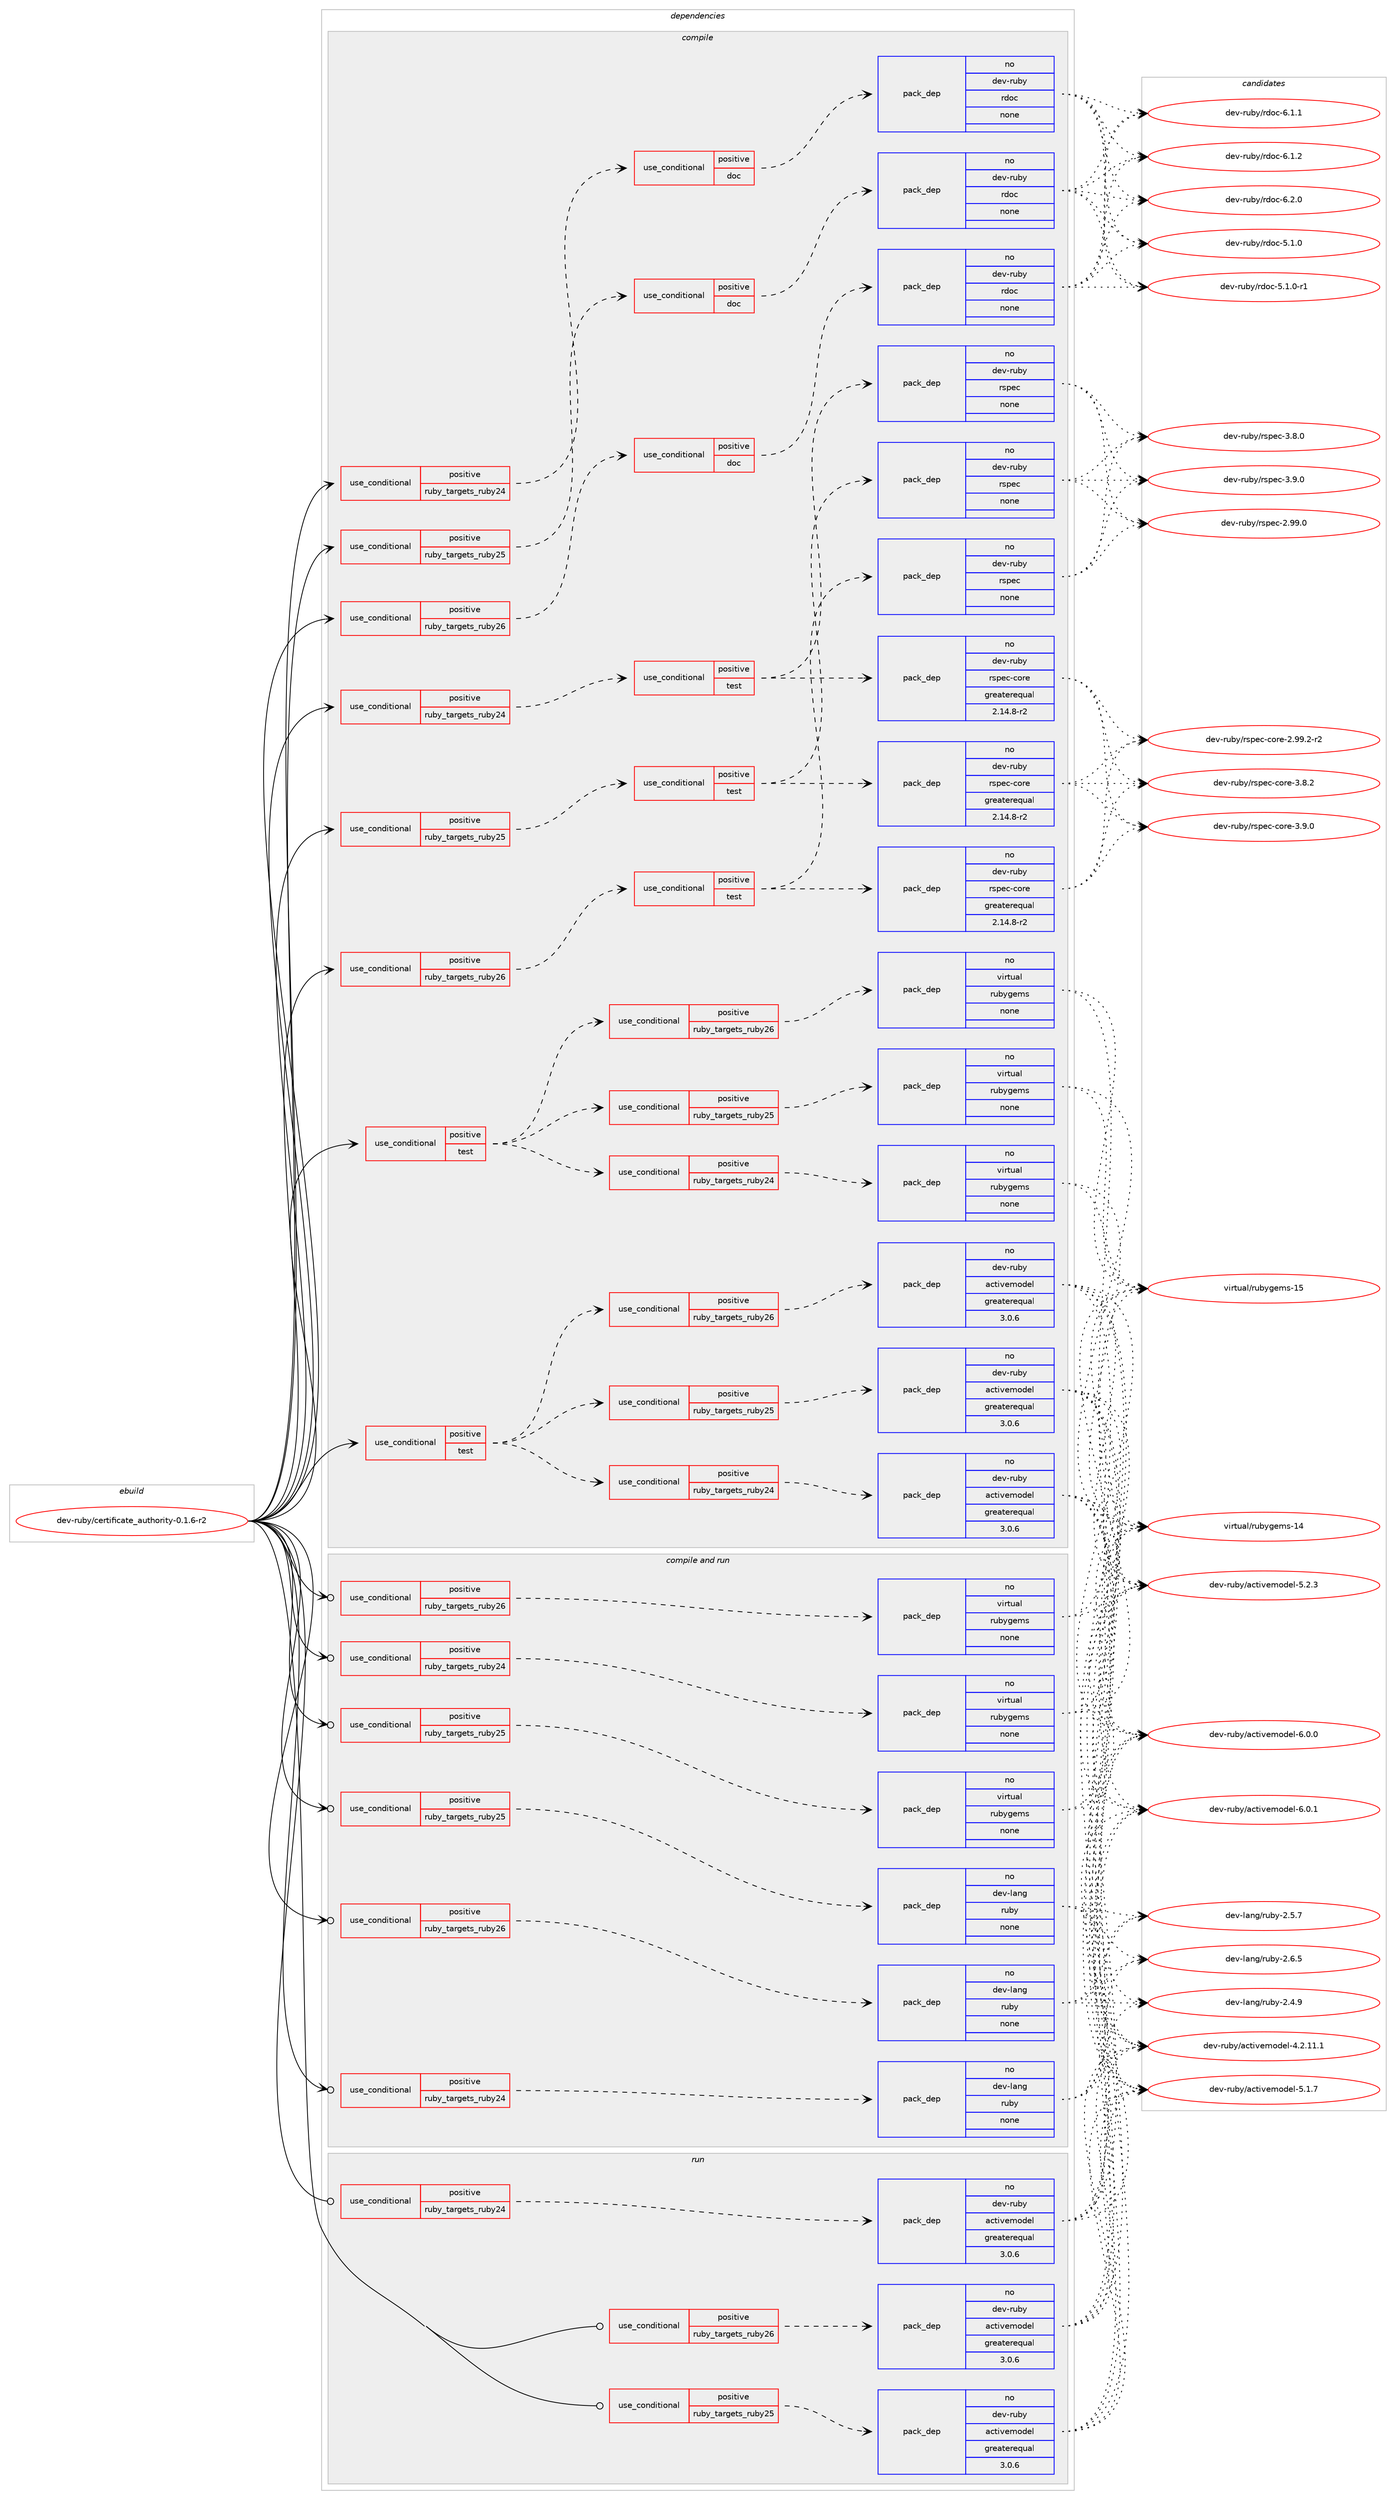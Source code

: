 digraph prolog {

# *************
# Graph options
# *************

newrank=true;
concentrate=true;
compound=true;
graph [rankdir=LR,fontname=Helvetica,fontsize=10,ranksep=1.5];#, ranksep=2.5, nodesep=0.2];
edge  [arrowhead=vee];
node  [fontname=Helvetica,fontsize=10];

# **********
# The ebuild
# **********

subgraph cluster_leftcol {
color=gray;
rank=same;
label=<<i>ebuild</i>>;
id [label="dev-ruby/certificate_authority-0.1.6-r2", color=red, width=4, href="../dev-ruby/certificate_authority-0.1.6-r2.svg"];
}

# ****************
# The dependencies
# ****************

subgraph cluster_midcol {
color=gray;
label=<<i>dependencies</i>>;
subgraph cluster_compile {
fillcolor="#eeeeee";
style=filled;
label=<<i>compile</i>>;
subgraph cond159992 {
dependency680842 [label=<<TABLE BORDER="0" CELLBORDER="1" CELLSPACING="0" CELLPADDING="4"><TR><TD ROWSPAN="3" CELLPADDING="10">use_conditional</TD></TR><TR><TD>positive</TD></TR><TR><TD>ruby_targets_ruby24</TD></TR></TABLE>>, shape=none, color=red];
subgraph cond159993 {
dependency680843 [label=<<TABLE BORDER="0" CELLBORDER="1" CELLSPACING="0" CELLPADDING="4"><TR><TD ROWSPAN="3" CELLPADDING="10">use_conditional</TD></TR><TR><TD>positive</TD></TR><TR><TD>doc</TD></TR></TABLE>>, shape=none, color=red];
subgraph pack508884 {
dependency680844 [label=<<TABLE BORDER="0" CELLBORDER="1" CELLSPACING="0" CELLPADDING="4" WIDTH="220"><TR><TD ROWSPAN="6" CELLPADDING="30">pack_dep</TD></TR><TR><TD WIDTH="110">no</TD></TR><TR><TD>dev-ruby</TD></TR><TR><TD>rdoc</TD></TR><TR><TD>none</TD></TR><TR><TD></TD></TR></TABLE>>, shape=none, color=blue];
}
dependency680843:e -> dependency680844:w [weight=20,style="dashed",arrowhead="vee"];
}
dependency680842:e -> dependency680843:w [weight=20,style="dashed",arrowhead="vee"];
}
id:e -> dependency680842:w [weight=20,style="solid",arrowhead="vee"];
subgraph cond159994 {
dependency680845 [label=<<TABLE BORDER="0" CELLBORDER="1" CELLSPACING="0" CELLPADDING="4"><TR><TD ROWSPAN="3" CELLPADDING="10">use_conditional</TD></TR><TR><TD>positive</TD></TR><TR><TD>ruby_targets_ruby24</TD></TR></TABLE>>, shape=none, color=red];
subgraph cond159995 {
dependency680846 [label=<<TABLE BORDER="0" CELLBORDER="1" CELLSPACING="0" CELLPADDING="4"><TR><TD ROWSPAN="3" CELLPADDING="10">use_conditional</TD></TR><TR><TD>positive</TD></TR><TR><TD>test</TD></TR></TABLE>>, shape=none, color=red];
subgraph pack508885 {
dependency680847 [label=<<TABLE BORDER="0" CELLBORDER="1" CELLSPACING="0" CELLPADDING="4" WIDTH="220"><TR><TD ROWSPAN="6" CELLPADDING="30">pack_dep</TD></TR><TR><TD WIDTH="110">no</TD></TR><TR><TD>dev-ruby</TD></TR><TR><TD>rspec</TD></TR><TR><TD>none</TD></TR><TR><TD></TD></TR></TABLE>>, shape=none, color=blue];
}
dependency680846:e -> dependency680847:w [weight=20,style="dashed",arrowhead="vee"];
subgraph pack508886 {
dependency680848 [label=<<TABLE BORDER="0" CELLBORDER="1" CELLSPACING="0" CELLPADDING="4" WIDTH="220"><TR><TD ROWSPAN="6" CELLPADDING="30">pack_dep</TD></TR><TR><TD WIDTH="110">no</TD></TR><TR><TD>dev-ruby</TD></TR><TR><TD>rspec-core</TD></TR><TR><TD>greaterequal</TD></TR><TR><TD>2.14.8-r2</TD></TR></TABLE>>, shape=none, color=blue];
}
dependency680846:e -> dependency680848:w [weight=20,style="dashed",arrowhead="vee"];
}
dependency680845:e -> dependency680846:w [weight=20,style="dashed",arrowhead="vee"];
}
id:e -> dependency680845:w [weight=20,style="solid",arrowhead="vee"];
subgraph cond159996 {
dependency680849 [label=<<TABLE BORDER="0" CELLBORDER="1" CELLSPACING="0" CELLPADDING="4"><TR><TD ROWSPAN="3" CELLPADDING="10">use_conditional</TD></TR><TR><TD>positive</TD></TR><TR><TD>ruby_targets_ruby25</TD></TR></TABLE>>, shape=none, color=red];
subgraph cond159997 {
dependency680850 [label=<<TABLE BORDER="0" CELLBORDER="1" CELLSPACING="0" CELLPADDING="4"><TR><TD ROWSPAN="3" CELLPADDING="10">use_conditional</TD></TR><TR><TD>positive</TD></TR><TR><TD>doc</TD></TR></TABLE>>, shape=none, color=red];
subgraph pack508887 {
dependency680851 [label=<<TABLE BORDER="0" CELLBORDER="1" CELLSPACING="0" CELLPADDING="4" WIDTH="220"><TR><TD ROWSPAN="6" CELLPADDING="30">pack_dep</TD></TR><TR><TD WIDTH="110">no</TD></TR><TR><TD>dev-ruby</TD></TR><TR><TD>rdoc</TD></TR><TR><TD>none</TD></TR><TR><TD></TD></TR></TABLE>>, shape=none, color=blue];
}
dependency680850:e -> dependency680851:w [weight=20,style="dashed",arrowhead="vee"];
}
dependency680849:e -> dependency680850:w [weight=20,style="dashed",arrowhead="vee"];
}
id:e -> dependency680849:w [weight=20,style="solid",arrowhead="vee"];
subgraph cond159998 {
dependency680852 [label=<<TABLE BORDER="0" CELLBORDER="1" CELLSPACING="0" CELLPADDING="4"><TR><TD ROWSPAN="3" CELLPADDING="10">use_conditional</TD></TR><TR><TD>positive</TD></TR><TR><TD>ruby_targets_ruby25</TD></TR></TABLE>>, shape=none, color=red];
subgraph cond159999 {
dependency680853 [label=<<TABLE BORDER="0" CELLBORDER="1" CELLSPACING="0" CELLPADDING="4"><TR><TD ROWSPAN="3" CELLPADDING="10">use_conditional</TD></TR><TR><TD>positive</TD></TR><TR><TD>test</TD></TR></TABLE>>, shape=none, color=red];
subgraph pack508888 {
dependency680854 [label=<<TABLE BORDER="0" CELLBORDER="1" CELLSPACING="0" CELLPADDING="4" WIDTH="220"><TR><TD ROWSPAN="6" CELLPADDING="30">pack_dep</TD></TR><TR><TD WIDTH="110">no</TD></TR><TR><TD>dev-ruby</TD></TR><TR><TD>rspec</TD></TR><TR><TD>none</TD></TR><TR><TD></TD></TR></TABLE>>, shape=none, color=blue];
}
dependency680853:e -> dependency680854:w [weight=20,style="dashed",arrowhead="vee"];
subgraph pack508889 {
dependency680855 [label=<<TABLE BORDER="0" CELLBORDER="1" CELLSPACING="0" CELLPADDING="4" WIDTH="220"><TR><TD ROWSPAN="6" CELLPADDING="30">pack_dep</TD></TR><TR><TD WIDTH="110">no</TD></TR><TR><TD>dev-ruby</TD></TR><TR><TD>rspec-core</TD></TR><TR><TD>greaterequal</TD></TR><TR><TD>2.14.8-r2</TD></TR></TABLE>>, shape=none, color=blue];
}
dependency680853:e -> dependency680855:w [weight=20,style="dashed",arrowhead="vee"];
}
dependency680852:e -> dependency680853:w [weight=20,style="dashed",arrowhead="vee"];
}
id:e -> dependency680852:w [weight=20,style="solid",arrowhead="vee"];
subgraph cond160000 {
dependency680856 [label=<<TABLE BORDER="0" CELLBORDER="1" CELLSPACING="0" CELLPADDING="4"><TR><TD ROWSPAN="3" CELLPADDING="10">use_conditional</TD></TR><TR><TD>positive</TD></TR><TR><TD>ruby_targets_ruby26</TD></TR></TABLE>>, shape=none, color=red];
subgraph cond160001 {
dependency680857 [label=<<TABLE BORDER="0" CELLBORDER="1" CELLSPACING="0" CELLPADDING="4"><TR><TD ROWSPAN="3" CELLPADDING="10">use_conditional</TD></TR><TR><TD>positive</TD></TR><TR><TD>doc</TD></TR></TABLE>>, shape=none, color=red];
subgraph pack508890 {
dependency680858 [label=<<TABLE BORDER="0" CELLBORDER="1" CELLSPACING="0" CELLPADDING="4" WIDTH="220"><TR><TD ROWSPAN="6" CELLPADDING="30">pack_dep</TD></TR><TR><TD WIDTH="110">no</TD></TR><TR><TD>dev-ruby</TD></TR><TR><TD>rdoc</TD></TR><TR><TD>none</TD></TR><TR><TD></TD></TR></TABLE>>, shape=none, color=blue];
}
dependency680857:e -> dependency680858:w [weight=20,style="dashed",arrowhead="vee"];
}
dependency680856:e -> dependency680857:w [weight=20,style="dashed",arrowhead="vee"];
}
id:e -> dependency680856:w [weight=20,style="solid",arrowhead="vee"];
subgraph cond160002 {
dependency680859 [label=<<TABLE BORDER="0" CELLBORDER="1" CELLSPACING="0" CELLPADDING="4"><TR><TD ROWSPAN="3" CELLPADDING="10">use_conditional</TD></TR><TR><TD>positive</TD></TR><TR><TD>ruby_targets_ruby26</TD></TR></TABLE>>, shape=none, color=red];
subgraph cond160003 {
dependency680860 [label=<<TABLE BORDER="0" CELLBORDER="1" CELLSPACING="0" CELLPADDING="4"><TR><TD ROWSPAN="3" CELLPADDING="10">use_conditional</TD></TR><TR><TD>positive</TD></TR><TR><TD>test</TD></TR></TABLE>>, shape=none, color=red];
subgraph pack508891 {
dependency680861 [label=<<TABLE BORDER="0" CELLBORDER="1" CELLSPACING="0" CELLPADDING="4" WIDTH="220"><TR><TD ROWSPAN="6" CELLPADDING="30">pack_dep</TD></TR><TR><TD WIDTH="110">no</TD></TR><TR><TD>dev-ruby</TD></TR><TR><TD>rspec</TD></TR><TR><TD>none</TD></TR><TR><TD></TD></TR></TABLE>>, shape=none, color=blue];
}
dependency680860:e -> dependency680861:w [weight=20,style="dashed",arrowhead="vee"];
subgraph pack508892 {
dependency680862 [label=<<TABLE BORDER="0" CELLBORDER="1" CELLSPACING="0" CELLPADDING="4" WIDTH="220"><TR><TD ROWSPAN="6" CELLPADDING="30">pack_dep</TD></TR><TR><TD WIDTH="110">no</TD></TR><TR><TD>dev-ruby</TD></TR><TR><TD>rspec-core</TD></TR><TR><TD>greaterequal</TD></TR><TR><TD>2.14.8-r2</TD></TR></TABLE>>, shape=none, color=blue];
}
dependency680860:e -> dependency680862:w [weight=20,style="dashed",arrowhead="vee"];
}
dependency680859:e -> dependency680860:w [weight=20,style="dashed",arrowhead="vee"];
}
id:e -> dependency680859:w [weight=20,style="solid",arrowhead="vee"];
subgraph cond160004 {
dependency680863 [label=<<TABLE BORDER="0" CELLBORDER="1" CELLSPACING="0" CELLPADDING="4"><TR><TD ROWSPAN="3" CELLPADDING="10">use_conditional</TD></TR><TR><TD>positive</TD></TR><TR><TD>test</TD></TR></TABLE>>, shape=none, color=red];
subgraph cond160005 {
dependency680864 [label=<<TABLE BORDER="0" CELLBORDER="1" CELLSPACING="0" CELLPADDING="4"><TR><TD ROWSPAN="3" CELLPADDING="10">use_conditional</TD></TR><TR><TD>positive</TD></TR><TR><TD>ruby_targets_ruby24</TD></TR></TABLE>>, shape=none, color=red];
subgraph pack508893 {
dependency680865 [label=<<TABLE BORDER="0" CELLBORDER="1" CELLSPACING="0" CELLPADDING="4" WIDTH="220"><TR><TD ROWSPAN="6" CELLPADDING="30">pack_dep</TD></TR><TR><TD WIDTH="110">no</TD></TR><TR><TD>dev-ruby</TD></TR><TR><TD>activemodel</TD></TR><TR><TD>greaterequal</TD></TR><TR><TD>3.0.6</TD></TR></TABLE>>, shape=none, color=blue];
}
dependency680864:e -> dependency680865:w [weight=20,style="dashed",arrowhead="vee"];
}
dependency680863:e -> dependency680864:w [weight=20,style="dashed",arrowhead="vee"];
subgraph cond160006 {
dependency680866 [label=<<TABLE BORDER="0" CELLBORDER="1" CELLSPACING="0" CELLPADDING="4"><TR><TD ROWSPAN="3" CELLPADDING="10">use_conditional</TD></TR><TR><TD>positive</TD></TR><TR><TD>ruby_targets_ruby25</TD></TR></TABLE>>, shape=none, color=red];
subgraph pack508894 {
dependency680867 [label=<<TABLE BORDER="0" CELLBORDER="1" CELLSPACING="0" CELLPADDING="4" WIDTH="220"><TR><TD ROWSPAN="6" CELLPADDING="30">pack_dep</TD></TR><TR><TD WIDTH="110">no</TD></TR><TR><TD>dev-ruby</TD></TR><TR><TD>activemodel</TD></TR><TR><TD>greaterequal</TD></TR><TR><TD>3.0.6</TD></TR></TABLE>>, shape=none, color=blue];
}
dependency680866:e -> dependency680867:w [weight=20,style="dashed",arrowhead="vee"];
}
dependency680863:e -> dependency680866:w [weight=20,style="dashed",arrowhead="vee"];
subgraph cond160007 {
dependency680868 [label=<<TABLE BORDER="0" CELLBORDER="1" CELLSPACING="0" CELLPADDING="4"><TR><TD ROWSPAN="3" CELLPADDING="10">use_conditional</TD></TR><TR><TD>positive</TD></TR><TR><TD>ruby_targets_ruby26</TD></TR></TABLE>>, shape=none, color=red];
subgraph pack508895 {
dependency680869 [label=<<TABLE BORDER="0" CELLBORDER="1" CELLSPACING="0" CELLPADDING="4" WIDTH="220"><TR><TD ROWSPAN="6" CELLPADDING="30">pack_dep</TD></TR><TR><TD WIDTH="110">no</TD></TR><TR><TD>dev-ruby</TD></TR><TR><TD>activemodel</TD></TR><TR><TD>greaterequal</TD></TR><TR><TD>3.0.6</TD></TR></TABLE>>, shape=none, color=blue];
}
dependency680868:e -> dependency680869:w [weight=20,style="dashed",arrowhead="vee"];
}
dependency680863:e -> dependency680868:w [weight=20,style="dashed",arrowhead="vee"];
}
id:e -> dependency680863:w [weight=20,style="solid",arrowhead="vee"];
subgraph cond160008 {
dependency680870 [label=<<TABLE BORDER="0" CELLBORDER="1" CELLSPACING="0" CELLPADDING="4"><TR><TD ROWSPAN="3" CELLPADDING="10">use_conditional</TD></TR><TR><TD>positive</TD></TR><TR><TD>test</TD></TR></TABLE>>, shape=none, color=red];
subgraph cond160009 {
dependency680871 [label=<<TABLE BORDER="0" CELLBORDER="1" CELLSPACING="0" CELLPADDING="4"><TR><TD ROWSPAN="3" CELLPADDING="10">use_conditional</TD></TR><TR><TD>positive</TD></TR><TR><TD>ruby_targets_ruby24</TD></TR></TABLE>>, shape=none, color=red];
subgraph pack508896 {
dependency680872 [label=<<TABLE BORDER="0" CELLBORDER="1" CELLSPACING="0" CELLPADDING="4" WIDTH="220"><TR><TD ROWSPAN="6" CELLPADDING="30">pack_dep</TD></TR><TR><TD WIDTH="110">no</TD></TR><TR><TD>virtual</TD></TR><TR><TD>rubygems</TD></TR><TR><TD>none</TD></TR><TR><TD></TD></TR></TABLE>>, shape=none, color=blue];
}
dependency680871:e -> dependency680872:w [weight=20,style="dashed",arrowhead="vee"];
}
dependency680870:e -> dependency680871:w [weight=20,style="dashed",arrowhead="vee"];
subgraph cond160010 {
dependency680873 [label=<<TABLE BORDER="0" CELLBORDER="1" CELLSPACING="0" CELLPADDING="4"><TR><TD ROWSPAN="3" CELLPADDING="10">use_conditional</TD></TR><TR><TD>positive</TD></TR><TR><TD>ruby_targets_ruby25</TD></TR></TABLE>>, shape=none, color=red];
subgraph pack508897 {
dependency680874 [label=<<TABLE BORDER="0" CELLBORDER="1" CELLSPACING="0" CELLPADDING="4" WIDTH="220"><TR><TD ROWSPAN="6" CELLPADDING="30">pack_dep</TD></TR><TR><TD WIDTH="110">no</TD></TR><TR><TD>virtual</TD></TR><TR><TD>rubygems</TD></TR><TR><TD>none</TD></TR><TR><TD></TD></TR></TABLE>>, shape=none, color=blue];
}
dependency680873:e -> dependency680874:w [weight=20,style="dashed",arrowhead="vee"];
}
dependency680870:e -> dependency680873:w [weight=20,style="dashed",arrowhead="vee"];
subgraph cond160011 {
dependency680875 [label=<<TABLE BORDER="0" CELLBORDER="1" CELLSPACING="0" CELLPADDING="4"><TR><TD ROWSPAN="3" CELLPADDING="10">use_conditional</TD></TR><TR><TD>positive</TD></TR><TR><TD>ruby_targets_ruby26</TD></TR></TABLE>>, shape=none, color=red];
subgraph pack508898 {
dependency680876 [label=<<TABLE BORDER="0" CELLBORDER="1" CELLSPACING="0" CELLPADDING="4" WIDTH="220"><TR><TD ROWSPAN="6" CELLPADDING="30">pack_dep</TD></TR><TR><TD WIDTH="110">no</TD></TR><TR><TD>virtual</TD></TR><TR><TD>rubygems</TD></TR><TR><TD>none</TD></TR><TR><TD></TD></TR></TABLE>>, shape=none, color=blue];
}
dependency680875:e -> dependency680876:w [weight=20,style="dashed",arrowhead="vee"];
}
dependency680870:e -> dependency680875:w [weight=20,style="dashed",arrowhead="vee"];
}
id:e -> dependency680870:w [weight=20,style="solid",arrowhead="vee"];
}
subgraph cluster_compileandrun {
fillcolor="#eeeeee";
style=filled;
label=<<i>compile and run</i>>;
subgraph cond160012 {
dependency680877 [label=<<TABLE BORDER="0" CELLBORDER="1" CELLSPACING="0" CELLPADDING="4"><TR><TD ROWSPAN="3" CELLPADDING="10">use_conditional</TD></TR><TR><TD>positive</TD></TR><TR><TD>ruby_targets_ruby24</TD></TR></TABLE>>, shape=none, color=red];
subgraph pack508899 {
dependency680878 [label=<<TABLE BORDER="0" CELLBORDER="1" CELLSPACING="0" CELLPADDING="4" WIDTH="220"><TR><TD ROWSPAN="6" CELLPADDING="30">pack_dep</TD></TR><TR><TD WIDTH="110">no</TD></TR><TR><TD>dev-lang</TD></TR><TR><TD>ruby</TD></TR><TR><TD>none</TD></TR><TR><TD></TD></TR></TABLE>>, shape=none, color=blue];
}
dependency680877:e -> dependency680878:w [weight=20,style="dashed",arrowhead="vee"];
}
id:e -> dependency680877:w [weight=20,style="solid",arrowhead="odotvee"];
subgraph cond160013 {
dependency680879 [label=<<TABLE BORDER="0" CELLBORDER="1" CELLSPACING="0" CELLPADDING="4"><TR><TD ROWSPAN="3" CELLPADDING="10">use_conditional</TD></TR><TR><TD>positive</TD></TR><TR><TD>ruby_targets_ruby24</TD></TR></TABLE>>, shape=none, color=red];
subgraph pack508900 {
dependency680880 [label=<<TABLE BORDER="0" CELLBORDER="1" CELLSPACING="0" CELLPADDING="4" WIDTH="220"><TR><TD ROWSPAN="6" CELLPADDING="30">pack_dep</TD></TR><TR><TD WIDTH="110">no</TD></TR><TR><TD>virtual</TD></TR><TR><TD>rubygems</TD></TR><TR><TD>none</TD></TR><TR><TD></TD></TR></TABLE>>, shape=none, color=blue];
}
dependency680879:e -> dependency680880:w [weight=20,style="dashed",arrowhead="vee"];
}
id:e -> dependency680879:w [weight=20,style="solid",arrowhead="odotvee"];
subgraph cond160014 {
dependency680881 [label=<<TABLE BORDER="0" CELLBORDER="1" CELLSPACING="0" CELLPADDING="4"><TR><TD ROWSPAN="3" CELLPADDING="10">use_conditional</TD></TR><TR><TD>positive</TD></TR><TR><TD>ruby_targets_ruby25</TD></TR></TABLE>>, shape=none, color=red];
subgraph pack508901 {
dependency680882 [label=<<TABLE BORDER="0" CELLBORDER="1" CELLSPACING="0" CELLPADDING="4" WIDTH="220"><TR><TD ROWSPAN="6" CELLPADDING="30">pack_dep</TD></TR><TR><TD WIDTH="110">no</TD></TR><TR><TD>dev-lang</TD></TR><TR><TD>ruby</TD></TR><TR><TD>none</TD></TR><TR><TD></TD></TR></TABLE>>, shape=none, color=blue];
}
dependency680881:e -> dependency680882:w [weight=20,style="dashed",arrowhead="vee"];
}
id:e -> dependency680881:w [weight=20,style="solid",arrowhead="odotvee"];
subgraph cond160015 {
dependency680883 [label=<<TABLE BORDER="0" CELLBORDER="1" CELLSPACING="0" CELLPADDING="4"><TR><TD ROWSPAN="3" CELLPADDING="10">use_conditional</TD></TR><TR><TD>positive</TD></TR><TR><TD>ruby_targets_ruby25</TD></TR></TABLE>>, shape=none, color=red];
subgraph pack508902 {
dependency680884 [label=<<TABLE BORDER="0" CELLBORDER="1" CELLSPACING="0" CELLPADDING="4" WIDTH="220"><TR><TD ROWSPAN="6" CELLPADDING="30">pack_dep</TD></TR><TR><TD WIDTH="110">no</TD></TR><TR><TD>virtual</TD></TR><TR><TD>rubygems</TD></TR><TR><TD>none</TD></TR><TR><TD></TD></TR></TABLE>>, shape=none, color=blue];
}
dependency680883:e -> dependency680884:w [weight=20,style="dashed",arrowhead="vee"];
}
id:e -> dependency680883:w [weight=20,style="solid",arrowhead="odotvee"];
subgraph cond160016 {
dependency680885 [label=<<TABLE BORDER="0" CELLBORDER="1" CELLSPACING="0" CELLPADDING="4"><TR><TD ROWSPAN="3" CELLPADDING="10">use_conditional</TD></TR><TR><TD>positive</TD></TR><TR><TD>ruby_targets_ruby26</TD></TR></TABLE>>, shape=none, color=red];
subgraph pack508903 {
dependency680886 [label=<<TABLE BORDER="0" CELLBORDER="1" CELLSPACING="0" CELLPADDING="4" WIDTH="220"><TR><TD ROWSPAN="6" CELLPADDING="30">pack_dep</TD></TR><TR><TD WIDTH="110">no</TD></TR><TR><TD>dev-lang</TD></TR><TR><TD>ruby</TD></TR><TR><TD>none</TD></TR><TR><TD></TD></TR></TABLE>>, shape=none, color=blue];
}
dependency680885:e -> dependency680886:w [weight=20,style="dashed",arrowhead="vee"];
}
id:e -> dependency680885:w [weight=20,style="solid",arrowhead="odotvee"];
subgraph cond160017 {
dependency680887 [label=<<TABLE BORDER="0" CELLBORDER="1" CELLSPACING="0" CELLPADDING="4"><TR><TD ROWSPAN="3" CELLPADDING="10">use_conditional</TD></TR><TR><TD>positive</TD></TR><TR><TD>ruby_targets_ruby26</TD></TR></TABLE>>, shape=none, color=red];
subgraph pack508904 {
dependency680888 [label=<<TABLE BORDER="0" CELLBORDER="1" CELLSPACING="0" CELLPADDING="4" WIDTH="220"><TR><TD ROWSPAN="6" CELLPADDING="30">pack_dep</TD></TR><TR><TD WIDTH="110">no</TD></TR><TR><TD>virtual</TD></TR><TR><TD>rubygems</TD></TR><TR><TD>none</TD></TR><TR><TD></TD></TR></TABLE>>, shape=none, color=blue];
}
dependency680887:e -> dependency680888:w [weight=20,style="dashed",arrowhead="vee"];
}
id:e -> dependency680887:w [weight=20,style="solid",arrowhead="odotvee"];
}
subgraph cluster_run {
fillcolor="#eeeeee";
style=filled;
label=<<i>run</i>>;
subgraph cond160018 {
dependency680889 [label=<<TABLE BORDER="0" CELLBORDER="1" CELLSPACING="0" CELLPADDING="4"><TR><TD ROWSPAN="3" CELLPADDING="10">use_conditional</TD></TR><TR><TD>positive</TD></TR><TR><TD>ruby_targets_ruby24</TD></TR></TABLE>>, shape=none, color=red];
subgraph pack508905 {
dependency680890 [label=<<TABLE BORDER="0" CELLBORDER="1" CELLSPACING="0" CELLPADDING="4" WIDTH="220"><TR><TD ROWSPAN="6" CELLPADDING="30">pack_dep</TD></TR><TR><TD WIDTH="110">no</TD></TR><TR><TD>dev-ruby</TD></TR><TR><TD>activemodel</TD></TR><TR><TD>greaterequal</TD></TR><TR><TD>3.0.6</TD></TR></TABLE>>, shape=none, color=blue];
}
dependency680889:e -> dependency680890:w [weight=20,style="dashed",arrowhead="vee"];
}
id:e -> dependency680889:w [weight=20,style="solid",arrowhead="odot"];
subgraph cond160019 {
dependency680891 [label=<<TABLE BORDER="0" CELLBORDER="1" CELLSPACING="0" CELLPADDING="4"><TR><TD ROWSPAN="3" CELLPADDING="10">use_conditional</TD></TR><TR><TD>positive</TD></TR><TR><TD>ruby_targets_ruby25</TD></TR></TABLE>>, shape=none, color=red];
subgraph pack508906 {
dependency680892 [label=<<TABLE BORDER="0" CELLBORDER="1" CELLSPACING="0" CELLPADDING="4" WIDTH="220"><TR><TD ROWSPAN="6" CELLPADDING="30">pack_dep</TD></TR><TR><TD WIDTH="110">no</TD></TR><TR><TD>dev-ruby</TD></TR><TR><TD>activemodel</TD></TR><TR><TD>greaterequal</TD></TR><TR><TD>3.0.6</TD></TR></TABLE>>, shape=none, color=blue];
}
dependency680891:e -> dependency680892:w [weight=20,style="dashed",arrowhead="vee"];
}
id:e -> dependency680891:w [weight=20,style="solid",arrowhead="odot"];
subgraph cond160020 {
dependency680893 [label=<<TABLE BORDER="0" CELLBORDER="1" CELLSPACING="0" CELLPADDING="4"><TR><TD ROWSPAN="3" CELLPADDING="10">use_conditional</TD></TR><TR><TD>positive</TD></TR><TR><TD>ruby_targets_ruby26</TD></TR></TABLE>>, shape=none, color=red];
subgraph pack508907 {
dependency680894 [label=<<TABLE BORDER="0" CELLBORDER="1" CELLSPACING="0" CELLPADDING="4" WIDTH="220"><TR><TD ROWSPAN="6" CELLPADDING="30">pack_dep</TD></TR><TR><TD WIDTH="110">no</TD></TR><TR><TD>dev-ruby</TD></TR><TR><TD>activemodel</TD></TR><TR><TD>greaterequal</TD></TR><TR><TD>3.0.6</TD></TR></TABLE>>, shape=none, color=blue];
}
dependency680893:e -> dependency680894:w [weight=20,style="dashed",arrowhead="vee"];
}
id:e -> dependency680893:w [weight=20,style="solid",arrowhead="odot"];
}
}

# **************
# The candidates
# **************

subgraph cluster_choices {
rank=same;
color=gray;
label=<<i>candidates</i>>;

subgraph choice508884 {
color=black;
nodesep=1;
choice10010111845114117981214711410011199455346494648 [label="dev-ruby/rdoc-5.1.0", color=red, width=4,href="../dev-ruby/rdoc-5.1.0.svg"];
choice100101118451141179812147114100111994553464946484511449 [label="dev-ruby/rdoc-5.1.0-r1", color=red, width=4,href="../dev-ruby/rdoc-5.1.0-r1.svg"];
choice10010111845114117981214711410011199455446494649 [label="dev-ruby/rdoc-6.1.1", color=red, width=4,href="../dev-ruby/rdoc-6.1.1.svg"];
choice10010111845114117981214711410011199455446494650 [label="dev-ruby/rdoc-6.1.2", color=red, width=4,href="../dev-ruby/rdoc-6.1.2.svg"];
choice10010111845114117981214711410011199455446504648 [label="dev-ruby/rdoc-6.2.0", color=red, width=4,href="../dev-ruby/rdoc-6.2.0.svg"];
dependency680844:e -> choice10010111845114117981214711410011199455346494648:w [style=dotted,weight="100"];
dependency680844:e -> choice100101118451141179812147114100111994553464946484511449:w [style=dotted,weight="100"];
dependency680844:e -> choice10010111845114117981214711410011199455446494649:w [style=dotted,weight="100"];
dependency680844:e -> choice10010111845114117981214711410011199455446494650:w [style=dotted,weight="100"];
dependency680844:e -> choice10010111845114117981214711410011199455446504648:w [style=dotted,weight="100"];
}
subgraph choice508885 {
color=black;
nodesep=1;
choice1001011184511411798121471141151121019945504657574648 [label="dev-ruby/rspec-2.99.0", color=red, width=4,href="../dev-ruby/rspec-2.99.0.svg"];
choice10010111845114117981214711411511210199455146564648 [label="dev-ruby/rspec-3.8.0", color=red, width=4,href="../dev-ruby/rspec-3.8.0.svg"];
choice10010111845114117981214711411511210199455146574648 [label="dev-ruby/rspec-3.9.0", color=red, width=4,href="../dev-ruby/rspec-3.9.0.svg"];
dependency680847:e -> choice1001011184511411798121471141151121019945504657574648:w [style=dotted,weight="100"];
dependency680847:e -> choice10010111845114117981214711411511210199455146564648:w [style=dotted,weight="100"];
dependency680847:e -> choice10010111845114117981214711411511210199455146574648:w [style=dotted,weight="100"];
}
subgraph choice508886 {
color=black;
nodesep=1;
choice100101118451141179812147114115112101994599111114101455046575746504511450 [label="dev-ruby/rspec-core-2.99.2-r2", color=red, width=4,href="../dev-ruby/rspec-core-2.99.2-r2.svg"];
choice100101118451141179812147114115112101994599111114101455146564650 [label="dev-ruby/rspec-core-3.8.2", color=red, width=4,href="../dev-ruby/rspec-core-3.8.2.svg"];
choice100101118451141179812147114115112101994599111114101455146574648 [label="dev-ruby/rspec-core-3.9.0", color=red, width=4,href="../dev-ruby/rspec-core-3.9.0.svg"];
dependency680848:e -> choice100101118451141179812147114115112101994599111114101455046575746504511450:w [style=dotted,weight="100"];
dependency680848:e -> choice100101118451141179812147114115112101994599111114101455146564650:w [style=dotted,weight="100"];
dependency680848:e -> choice100101118451141179812147114115112101994599111114101455146574648:w [style=dotted,weight="100"];
}
subgraph choice508887 {
color=black;
nodesep=1;
choice10010111845114117981214711410011199455346494648 [label="dev-ruby/rdoc-5.1.0", color=red, width=4,href="../dev-ruby/rdoc-5.1.0.svg"];
choice100101118451141179812147114100111994553464946484511449 [label="dev-ruby/rdoc-5.1.0-r1", color=red, width=4,href="../dev-ruby/rdoc-5.1.0-r1.svg"];
choice10010111845114117981214711410011199455446494649 [label="dev-ruby/rdoc-6.1.1", color=red, width=4,href="../dev-ruby/rdoc-6.1.1.svg"];
choice10010111845114117981214711410011199455446494650 [label="dev-ruby/rdoc-6.1.2", color=red, width=4,href="../dev-ruby/rdoc-6.1.2.svg"];
choice10010111845114117981214711410011199455446504648 [label="dev-ruby/rdoc-6.2.0", color=red, width=4,href="../dev-ruby/rdoc-6.2.0.svg"];
dependency680851:e -> choice10010111845114117981214711410011199455346494648:w [style=dotted,weight="100"];
dependency680851:e -> choice100101118451141179812147114100111994553464946484511449:w [style=dotted,weight="100"];
dependency680851:e -> choice10010111845114117981214711410011199455446494649:w [style=dotted,weight="100"];
dependency680851:e -> choice10010111845114117981214711410011199455446494650:w [style=dotted,weight="100"];
dependency680851:e -> choice10010111845114117981214711410011199455446504648:w [style=dotted,weight="100"];
}
subgraph choice508888 {
color=black;
nodesep=1;
choice1001011184511411798121471141151121019945504657574648 [label="dev-ruby/rspec-2.99.0", color=red, width=4,href="../dev-ruby/rspec-2.99.0.svg"];
choice10010111845114117981214711411511210199455146564648 [label="dev-ruby/rspec-3.8.0", color=red, width=4,href="../dev-ruby/rspec-3.8.0.svg"];
choice10010111845114117981214711411511210199455146574648 [label="dev-ruby/rspec-3.9.0", color=red, width=4,href="../dev-ruby/rspec-3.9.0.svg"];
dependency680854:e -> choice1001011184511411798121471141151121019945504657574648:w [style=dotted,weight="100"];
dependency680854:e -> choice10010111845114117981214711411511210199455146564648:w [style=dotted,weight="100"];
dependency680854:e -> choice10010111845114117981214711411511210199455146574648:w [style=dotted,weight="100"];
}
subgraph choice508889 {
color=black;
nodesep=1;
choice100101118451141179812147114115112101994599111114101455046575746504511450 [label="dev-ruby/rspec-core-2.99.2-r2", color=red, width=4,href="../dev-ruby/rspec-core-2.99.2-r2.svg"];
choice100101118451141179812147114115112101994599111114101455146564650 [label="dev-ruby/rspec-core-3.8.2", color=red, width=4,href="../dev-ruby/rspec-core-3.8.2.svg"];
choice100101118451141179812147114115112101994599111114101455146574648 [label="dev-ruby/rspec-core-3.9.0", color=red, width=4,href="../dev-ruby/rspec-core-3.9.0.svg"];
dependency680855:e -> choice100101118451141179812147114115112101994599111114101455046575746504511450:w [style=dotted,weight="100"];
dependency680855:e -> choice100101118451141179812147114115112101994599111114101455146564650:w [style=dotted,weight="100"];
dependency680855:e -> choice100101118451141179812147114115112101994599111114101455146574648:w [style=dotted,weight="100"];
}
subgraph choice508890 {
color=black;
nodesep=1;
choice10010111845114117981214711410011199455346494648 [label="dev-ruby/rdoc-5.1.0", color=red, width=4,href="../dev-ruby/rdoc-5.1.0.svg"];
choice100101118451141179812147114100111994553464946484511449 [label="dev-ruby/rdoc-5.1.0-r1", color=red, width=4,href="../dev-ruby/rdoc-5.1.0-r1.svg"];
choice10010111845114117981214711410011199455446494649 [label="dev-ruby/rdoc-6.1.1", color=red, width=4,href="../dev-ruby/rdoc-6.1.1.svg"];
choice10010111845114117981214711410011199455446494650 [label="dev-ruby/rdoc-6.1.2", color=red, width=4,href="../dev-ruby/rdoc-6.1.2.svg"];
choice10010111845114117981214711410011199455446504648 [label="dev-ruby/rdoc-6.2.0", color=red, width=4,href="../dev-ruby/rdoc-6.2.0.svg"];
dependency680858:e -> choice10010111845114117981214711410011199455346494648:w [style=dotted,weight="100"];
dependency680858:e -> choice100101118451141179812147114100111994553464946484511449:w [style=dotted,weight="100"];
dependency680858:e -> choice10010111845114117981214711410011199455446494649:w [style=dotted,weight="100"];
dependency680858:e -> choice10010111845114117981214711410011199455446494650:w [style=dotted,weight="100"];
dependency680858:e -> choice10010111845114117981214711410011199455446504648:w [style=dotted,weight="100"];
}
subgraph choice508891 {
color=black;
nodesep=1;
choice1001011184511411798121471141151121019945504657574648 [label="dev-ruby/rspec-2.99.0", color=red, width=4,href="../dev-ruby/rspec-2.99.0.svg"];
choice10010111845114117981214711411511210199455146564648 [label="dev-ruby/rspec-3.8.0", color=red, width=4,href="../dev-ruby/rspec-3.8.0.svg"];
choice10010111845114117981214711411511210199455146574648 [label="dev-ruby/rspec-3.9.0", color=red, width=4,href="../dev-ruby/rspec-3.9.0.svg"];
dependency680861:e -> choice1001011184511411798121471141151121019945504657574648:w [style=dotted,weight="100"];
dependency680861:e -> choice10010111845114117981214711411511210199455146564648:w [style=dotted,weight="100"];
dependency680861:e -> choice10010111845114117981214711411511210199455146574648:w [style=dotted,weight="100"];
}
subgraph choice508892 {
color=black;
nodesep=1;
choice100101118451141179812147114115112101994599111114101455046575746504511450 [label="dev-ruby/rspec-core-2.99.2-r2", color=red, width=4,href="../dev-ruby/rspec-core-2.99.2-r2.svg"];
choice100101118451141179812147114115112101994599111114101455146564650 [label="dev-ruby/rspec-core-3.8.2", color=red, width=4,href="../dev-ruby/rspec-core-3.8.2.svg"];
choice100101118451141179812147114115112101994599111114101455146574648 [label="dev-ruby/rspec-core-3.9.0", color=red, width=4,href="../dev-ruby/rspec-core-3.9.0.svg"];
dependency680862:e -> choice100101118451141179812147114115112101994599111114101455046575746504511450:w [style=dotted,weight="100"];
dependency680862:e -> choice100101118451141179812147114115112101994599111114101455146564650:w [style=dotted,weight="100"];
dependency680862:e -> choice100101118451141179812147114115112101994599111114101455146574648:w [style=dotted,weight="100"];
}
subgraph choice508893 {
color=black;
nodesep=1;
choice1001011184511411798121479799116105118101109111100101108455246504649494649 [label="dev-ruby/activemodel-4.2.11.1", color=red, width=4,href="../dev-ruby/activemodel-4.2.11.1.svg"];
choice1001011184511411798121479799116105118101109111100101108455346494655 [label="dev-ruby/activemodel-5.1.7", color=red, width=4,href="../dev-ruby/activemodel-5.1.7.svg"];
choice1001011184511411798121479799116105118101109111100101108455346504651 [label="dev-ruby/activemodel-5.2.3", color=red, width=4,href="../dev-ruby/activemodel-5.2.3.svg"];
choice1001011184511411798121479799116105118101109111100101108455446484648 [label="dev-ruby/activemodel-6.0.0", color=red, width=4,href="../dev-ruby/activemodel-6.0.0.svg"];
choice1001011184511411798121479799116105118101109111100101108455446484649 [label="dev-ruby/activemodel-6.0.1", color=red, width=4,href="../dev-ruby/activemodel-6.0.1.svg"];
dependency680865:e -> choice1001011184511411798121479799116105118101109111100101108455246504649494649:w [style=dotted,weight="100"];
dependency680865:e -> choice1001011184511411798121479799116105118101109111100101108455346494655:w [style=dotted,weight="100"];
dependency680865:e -> choice1001011184511411798121479799116105118101109111100101108455346504651:w [style=dotted,weight="100"];
dependency680865:e -> choice1001011184511411798121479799116105118101109111100101108455446484648:w [style=dotted,weight="100"];
dependency680865:e -> choice1001011184511411798121479799116105118101109111100101108455446484649:w [style=dotted,weight="100"];
}
subgraph choice508894 {
color=black;
nodesep=1;
choice1001011184511411798121479799116105118101109111100101108455246504649494649 [label="dev-ruby/activemodel-4.2.11.1", color=red, width=4,href="../dev-ruby/activemodel-4.2.11.1.svg"];
choice1001011184511411798121479799116105118101109111100101108455346494655 [label="dev-ruby/activemodel-5.1.7", color=red, width=4,href="../dev-ruby/activemodel-5.1.7.svg"];
choice1001011184511411798121479799116105118101109111100101108455346504651 [label="dev-ruby/activemodel-5.2.3", color=red, width=4,href="../dev-ruby/activemodel-5.2.3.svg"];
choice1001011184511411798121479799116105118101109111100101108455446484648 [label="dev-ruby/activemodel-6.0.0", color=red, width=4,href="../dev-ruby/activemodel-6.0.0.svg"];
choice1001011184511411798121479799116105118101109111100101108455446484649 [label="dev-ruby/activemodel-6.0.1", color=red, width=4,href="../dev-ruby/activemodel-6.0.1.svg"];
dependency680867:e -> choice1001011184511411798121479799116105118101109111100101108455246504649494649:w [style=dotted,weight="100"];
dependency680867:e -> choice1001011184511411798121479799116105118101109111100101108455346494655:w [style=dotted,weight="100"];
dependency680867:e -> choice1001011184511411798121479799116105118101109111100101108455346504651:w [style=dotted,weight="100"];
dependency680867:e -> choice1001011184511411798121479799116105118101109111100101108455446484648:w [style=dotted,weight="100"];
dependency680867:e -> choice1001011184511411798121479799116105118101109111100101108455446484649:w [style=dotted,weight="100"];
}
subgraph choice508895 {
color=black;
nodesep=1;
choice1001011184511411798121479799116105118101109111100101108455246504649494649 [label="dev-ruby/activemodel-4.2.11.1", color=red, width=4,href="../dev-ruby/activemodel-4.2.11.1.svg"];
choice1001011184511411798121479799116105118101109111100101108455346494655 [label="dev-ruby/activemodel-5.1.7", color=red, width=4,href="../dev-ruby/activemodel-5.1.7.svg"];
choice1001011184511411798121479799116105118101109111100101108455346504651 [label="dev-ruby/activemodel-5.2.3", color=red, width=4,href="../dev-ruby/activemodel-5.2.3.svg"];
choice1001011184511411798121479799116105118101109111100101108455446484648 [label="dev-ruby/activemodel-6.0.0", color=red, width=4,href="../dev-ruby/activemodel-6.0.0.svg"];
choice1001011184511411798121479799116105118101109111100101108455446484649 [label="dev-ruby/activemodel-6.0.1", color=red, width=4,href="../dev-ruby/activemodel-6.0.1.svg"];
dependency680869:e -> choice1001011184511411798121479799116105118101109111100101108455246504649494649:w [style=dotted,weight="100"];
dependency680869:e -> choice1001011184511411798121479799116105118101109111100101108455346494655:w [style=dotted,weight="100"];
dependency680869:e -> choice1001011184511411798121479799116105118101109111100101108455346504651:w [style=dotted,weight="100"];
dependency680869:e -> choice1001011184511411798121479799116105118101109111100101108455446484648:w [style=dotted,weight="100"];
dependency680869:e -> choice1001011184511411798121479799116105118101109111100101108455446484649:w [style=dotted,weight="100"];
}
subgraph choice508896 {
color=black;
nodesep=1;
choice118105114116117971084711411798121103101109115454952 [label="virtual/rubygems-14", color=red, width=4,href="../virtual/rubygems-14.svg"];
choice118105114116117971084711411798121103101109115454953 [label="virtual/rubygems-15", color=red, width=4,href="../virtual/rubygems-15.svg"];
dependency680872:e -> choice118105114116117971084711411798121103101109115454952:w [style=dotted,weight="100"];
dependency680872:e -> choice118105114116117971084711411798121103101109115454953:w [style=dotted,weight="100"];
}
subgraph choice508897 {
color=black;
nodesep=1;
choice118105114116117971084711411798121103101109115454952 [label="virtual/rubygems-14", color=red, width=4,href="../virtual/rubygems-14.svg"];
choice118105114116117971084711411798121103101109115454953 [label="virtual/rubygems-15", color=red, width=4,href="../virtual/rubygems-15.svg"];
dependency680874:e -> choice118105114116117971084711411798121103101109115454952:w [style=dotted,weight="100"];
dependency680874:e -> choice118105114116117971084711411798121103101109115454953:w [style=dotted,weight="100"];
}
subgraph choice508898 {
color=black;
nodesep=1;
choice118105114116117971084711411798121103101109115454952 [label="virtual/rubygems-14", color=red, width=4,href="../virtual/rubygems-14.svg"];
choice118105114116117971084711411798121103101109115454953 [label="virtual/rubygems-15", color=red, width=4,href="../virtual/rubygems-15.svg"];
dependency680876:e -> choice118105114116117971084711411798121103101109115454952:w [style=dotted,weight="100"];
dependency680876:e -> choice118105114116117971084711411798121103101109115454953:w [style=dotted,weight="100"];
}
subgraph choice508899 {
color=black;
nodesep=1;
choice10010111845108971101034711411798121455046524657 [label="dev-lang/ruby-2.4.9", color=red, width=4,href="../dev-lang/ruby-2.4.9.svg"];
choice10010111845108971101034711411798121455046534655 [label="dev-lang/ruby-2.5.7", color=red, width=4,href="../dev-lang/ruby-2.5.7.svg"];
choice10010111845108971101034711411798121455046544653 [label="dev-lang/ruby-2.6.5", color=red, width=4,href="../dev-lang/ruby-2.6.5.svg"];
dependency680878:e -> choice10010111845108971101034711411798121455046524657:w [style=dotted,weight="100"];
dependency680878:e -> choice10010111845108971101034711411798121455046534655:w [style=dotted,weight="100"];
dependency680878:e -> choice10010111845108971101034711411798121455046544653:w [style=dotted,weight="100"];
}
subgraph choice508900 {
color=black;
nodesep=1;
choice118105114116117971084711411798121103101109115454952 [label="virtual/rubygems-14", color=red, width=4,href="../virtual/rubygems-14.svg"];
choice118105114116117971084711411798121103101109115454953 [label="virtual/rubygems-15", color=red, width=4,href="../virtual/rubygems-15.svg"];
dependency680880:e -> choice118105114116117971084711411798121103101109115454952:w [style=dotted,weight="100"];
dependency680880:e -> choice118105114116117971084711411798121103101109115454953:w [style=dotted,weight="100"];
}
subgraph choice508901 {
color=black;
nodesep=1;
choice10010111845108971101034711411798121455046524657 [label="dev-lang/ruby-2.4.9", color=red, width=4,href="../dev-lang/ruby-2.4.9.svg"];
choice10010111845108971101034711411798121455046534655 [label="dev-lang/ruby-2.5.7", color=red, width=4,href="../dev-lang/ruby-2.5.7.svg"];
choice10010111845108971101034711411798121455046544653 [label="dev-lang/ruby-2.6.5", color=red, width=4,href="../dev-lang/ruby-2.6.5.svg"];
dependency680882:e -> choice10010111845108971101034711411798121455046524657:w [style=dotted,weight="100"];
dependency680882:e -> choice10010111845108971101034711411798121455046534655:w [style=dotted,weight="100"];
dependency680882:e -> choice10010111845108971101034711411798121455046544653:w [style=dotted,weight="100"];
}
subgraph choice508902 {
color=black;
nodesep=1;
choice118105114116117971084711411798121103101109115454952 [label="virtual/rubygems-14", color=red, width=4,href="../virtual/rubygems-14.svg"];
choice118105114116117971084711411798121103101109115454953 [label="virtual/rubygems-15", color=red, width=4,href="../virtual/rubygems-15.svg"];
dependency680884:e -> choice118105114116117971084711411798121103101109115454952:w [style=dotted,weight="100"];
dependency680884:e -> choice118105114116117971084711411798121103101109115454953:w [style=dotted,weight="100"];
}
subgraph choice508903 {
color=black;
nodesep=1;
choice10010111845108971101034711411798121455046524657 [label="dev-lang/ruby-2.4.9", color=red, width=4,href="../dev-lang/ruby-2.4.9.svg"];
choice10010111845108971101034711411798121455046534655 [label="dev-lang/ruby-2.5.7", color=red, width=4,href="../dev-lang/ruby-2.5.7.svg"];
choice10010111845108971101034711411798121455046544653 [label="dev-lang/ruby-2.6.5", color=red, width=4,href="../dev-lang/ruby-2.6.5.svg"];
dependency680886:e -> choice10010111845108971101034711411798121455046524657:w [style=dotted,weight="100"];
dependency680886:e -> choice10010111845108971101034711411798121455046534655:w [style=dotted,weight="100"];
dependency680886:e -> choice10010111845108971101034711411798121455046544653:w [style=dotted,weight="100"];
}
subgraph choice508904 {
color=black;
nodesep=1;
choice118105114116117971084711411798121103101109115454952 [label="virtual/rubygems-14", color=red, width=4,href="../virtual/rubygems-14.svg"];
choice118105114116117971084711411798121103101109115454953 [label="virtual/rubygems-15", color=red, width=4,href="../virtual/rubygems-15.svg"];
dependency680888:e -> choice118105114116117971084711411798121103101109115454952:w [style=dotted,weight="100"];
dependency680888:e -> choice118105114116117971084711411798121103101109115454953:w [style=dotted,weight="100"];
}
subgraph choice508905 {
color=black;
nodesep=1;
choice1001011184511411798121479799116105118101109111100101108455246504649494649 [label="dev-ruby/activemodel-4.2.11.1", color=red, width=4,href="../dev-ruby/activemodel-4.2.11.1.svg"];
choice1001011184511411798121479799116105118101109111100101108455346494655 [label="dev-ruby/activemodel-5.1.7", color=red, width=4,href="../dev-ruby/activemodel-5.1.7.svg"];
choice1001011184511411798121479799116105118101109111100101108455346504651 [label="dev-ruby/activemodel-5.2.3", color=red, width=4,href="../dev-ruby/activemodel-5.2.3.svg"];
choice1001011184511411798121479799116105118101109111100101108455446484648 [label="dev-ruby/activemodel-6.0.0", color=red, width=4,href="../dev-ruby/activemodel-6.0.0.svg"];
choice1001011184511411798121479799116105118101109111100101108455446484649 [label="dev-ruby/activemodel-6.0.1", color=red, width=4,href="../dev-ruby/activemodel-6.0.1.svg"];
dependency680890:e -> choice1001011184511411798121479799116105118101109111100101108455246504649494649:w [style=dotted,weight="100"];
dependency680890:e -> choice1001011184511411798121479799116105118101109111100101108455346494655:w [style=dotted,weight="100"];
dependency680890:e -> choice1001011184511411798121479799116105118101109111100101108455346504651:w [style=dotted,weight="100"];
dependency680890:e -> choice1001011184511411798121479799116105118101109111100101108455446484648:w [style=dotted,weight="100"];
dependency680890:e -> choice1001011184511411798121479799116105118101109111100101108455446484649:w [style=dotted,weight="100"];
}
subgraph choice508906 {
color=black;
nodesep=1;
choice1001011184511411798121479799116105118101109111100101108455246504649494649 [label="dev-ruby/activemodel-4.2.11.1", color=red, width=4,href="../dev-ruby/activemodel-4.2.11.1.svg"];
choice1001011184511411798121479799116105118101109111100101108455346494655 [label="dev-ruby/activemodel-5.1.7", color=red, width=4,href="../dev-ruby/activemodel-5.1.7.svg"];
choice1001011184511411798121479799116105118101109111100101108455346504651 [label="dev-ruby/activemodel-5.2.3", color=red, width=4,href="../dev-ruby/activemodel-5.2.3.svg"];
choice1001011184511411798121479799116105118101109111100101108455446484648 [label="dev-ruby/activemodel-6.0.0", color=red, width=4,href="../dev-ruby/activemodel-6.0.0.svg"];
choice1001011184511411798121479799116105118101109111100101108455446484649 [label="dev-ruby/activemodel-6.0.1", color=red, width=4,href="../dev-ruby/activemodel-6.0.1.svg"];
dependency680892:e -> choice1001011184511411798121479799116105118101109111100101108455246504649494649:w [style=dotted,weight="100"];
dependency680892:e -> choice1001011184511411798121479799116105118101109111100101108455346494655:w [style=dotted,weight="100"];
dependency680892:e -> choice1001011184511411798121479799116105118101109111100101108455346504651:w [style=dotted,weight="100"];
dependency680892:e -> choice1001011184511411798121479799116105118101109111100101108455446484648:w [style=dotted,weight="100"];
dependency680892:e -> choice1001011184511411798121479799116105118101109111100101108455446484649:w [style=dotted,weight="100"];
}
subgraph choice508907 {
color=black;
nodesep=1;
choice1001011184511411798121479799116105118101109111100101108455246504649494649 [label="dev-ruby/activemodel-4.2.11.1", color=red, width=4,href="../dev-ruby/activemodel-4.2.11.1.svg"];
choice1001011184511411798121479799116105118101109111100101108455346494655 [label="dev-ruby/activemodel-5.1.7", color=red, width=4,href="../dev-ruby/activemodel-5.1.7.svg"];
choice1001011184511411798121479799116105118101109111100101108455346504651 [label="dev-ruby/activemodel-5.2.3", color=red, width=4,href="../dev-ruby/activemodel-5.2.3.svg"];
choice1001011184511411798121479799116105118101109111100101108455446484648 [label="dev-ruby/activemodel-6.0.0", color=red, width=4,href="../dev-ruby/activemodel-6.0.0.svg"];
choice1001011184511411798121479799116105118101109111100101108455446484649 [label="dev-ruby/activemodel-6.0.1", color=red, width=4,href="../dev-ruby/activemodel-6.0.1.svg"];
dependency680894:e -> choice1001011184511411798121479799116105118101109111100101108455246504649494649:w [style=dotted,weight="100"];
dependency680894:e -> choice1001011184511411798121479799116105118101109111100101108455346494655:w [style=dotted,weight="100"];
dependency680894:e -> choice1001011184511411798121479799116105118101109111100101108455346504651:w [style=dotted,weight="100"];
dependency680894:e -> choice1001011184511411798121479799116105118101109111100101108455446484648:w [style=dotted,weight="100"];
dependency680894:e -> choice1001011184511411798121479799116105118101109111100101108455446484649:w [style=dotted,weight="100"];
}
}

}
